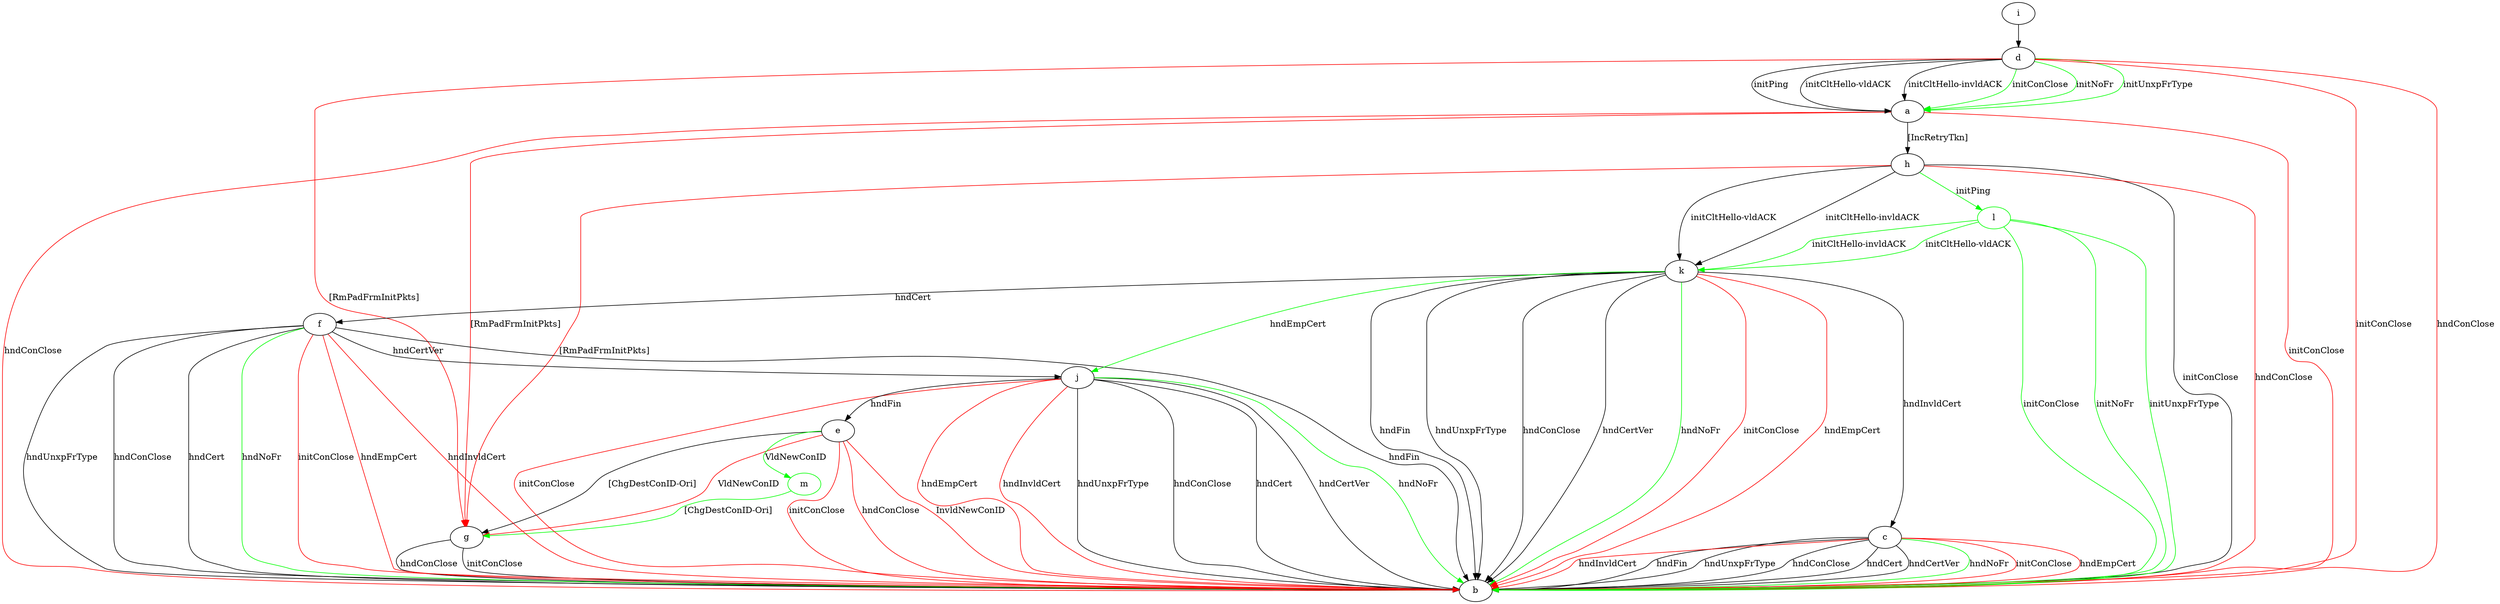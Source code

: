 digraph "" {
	a -> b	[key=0,
		color=red,
		label="initConClose "];
	a -> b	[key=1,
		color=red,
		label="hndConClose "];
	a -> g	[key=0,
		color=red,
		label="[RmPadFrmInitPkts] "];
	a -> h	[key=0,
		label="[IncRetryTkn] "];
	c -> b	[key=0,
		label="hndFin "];
	c -> b	[key=1,
		label="hndUnxpFrType "];
	c -> b	[key=2,
		label="hndConClose "];
	c -> b	[key=3,
		label="hndCert "];
	c -> b	[key=4,
		label="hndCertVer "];
	c -> b	[key=5,
		color=green,
		label="hndNoFr "];
	c -> b	[key=6,
		color=red,
		label="initConClose "];
	c -> b	[key=7,
		color=red,
		label="hndEmpCert "];
	c -> b	[key=8,
		color=red,
		label="hndInvldCert "];
	d -> a	[key=0,
		label="initPing "];
	d -> a	[key=1,
		label="initCltHello-vldACK "];
	d -> a	[key=2,
		label="initCltHello-invldACK "];
	d -> a	[key=3,
		color=green,
		label="initConClose "];
	d -> a	[key=4,
		color=green,
		label="initNoFr "];
	d -> a	[key=5,
		color=green,
		label="initUnxpFrType "];
	d -> b	[key=0,
		color=red,
		label="initConClose "];
	d -> b	[key=1,
		color=red,
		label="hndConClose "];
	d -> g	[key=0,
		color=red,
		label="[RmPadFrmInitPkts] "];
	e -> b	[key=0,
		color=red,
		label="initConClose "];
	e -> b	[key=1,
		color=red,
		label="hndConClose "];
	e -> b	[key=2,
		color=red,
		label="InvldNewConID "];
	e -> g	[key=0,
		label="[ChgDestConID-Ori] "];
	e -> g	[key=1,
		color=red,
		label="VldNewConID "];
	m	[color=green];
	e -> m	[key=0,
		color=green,
		label="VldNewConID "];
	f -> b	[key=0,
		label="hndFin "];
	f -> b	[key=1,
		label="hndUnxpFrType "];
	f -> b	[key=2,
		label="hndConClose "];
	f -> b	[key=3,
		label="hndCert "];
	f -> b	[key=4,
		color=green,
		label="hndNoFr "];
	f -> b	[key=5,
		color=red,
		label="initConClose "];
	f -> b	[key=6,
		color=red,
		label="hndEmpCert "];
	f -> b	[key=7,
		color=red,
		label="hndInvldCert "];
	f -> j	[key=0,
		label="hndCertVer "];
	g -> b	[key=0,
		label="initConClose "];
	g -> b	[key=1,
		label="hndConClose "];
	h -> b	[key=0,
		label="initConClose "];
	h -> b	[key=1,
		color=red,
		label="hndConClose "];
	h -> g	[key=0,
		color=red,
		label="[RmPadFrmInitPkts] "];
	h -> k	[key=0,
		label="initCltHello-vldACK "];
	h -> k	[key=1,
		label="initCltHello-invldACK "];
	l	[color=green];
	h -> l	[key=0,
		color=green,
		label="initPing "];
	i -> d	[key=0];
	j -> b	[key=0,
		label="hndUnxpFrType "];
	j -> b	[key=1,
		label="hndConClose "];
	j -> b	[key=2,
		label="hndCert "];
	j -> b	[key=3,
		label="hndCertVer "];
	j -> b	[key=4,
		color=green,
		label="hndNoFr "];
	j -> b	[key=5,
		color=red,
		label="initConClose "];
	j -> b	[key=6,
		color=red,
		label="hndEmpCert "];
	j -> b	[key=7,
		color=red,
		label="hndInvldCert "];
	j -> e	[key=0,
		label="hndFin "];
	k -> b	[key=0,
		label="hndFin "];
	k -> b	[key=1,
		label="hndUnxpFrType "];
	k -> b	[key=2,
		label="hndConClose "];
	k -> b	[key=3,
		label="hndCertVer "];
	k -> b	[key=4,
		color=green,
		label="hndNoFr "];
	k -> b	[key=5,
		color=red,
		label="initConClose "];
	k -> b	[key=6,
		color=red,
		label="hndEmpCert "];
	k -> c	[key=0,
		label="hndInvldCert "];
	k -> f	[key=0,
		label="hndCert "];
	k -> j	[key=0,
		color=green,
		label="hndEmpCert "];
	l -> b	[key=0,
		color=green,
		label="initConClose "];
	l -> b	[key=1,
		color=green,
		label="initNoFr "];
	l -> b	[key=2,
		color=green,
		label="initUnxpFrType "];
	l -> k	[key=0,
		color=green,
		label="initCltHello-vldACK "];
	l -> k	[key=1,
		color=green,
		label="initCltHello-invldACK "];
	m -> g	[key=0,
		color=green,
		label="[ChgDestConID-Ori] "];
}
